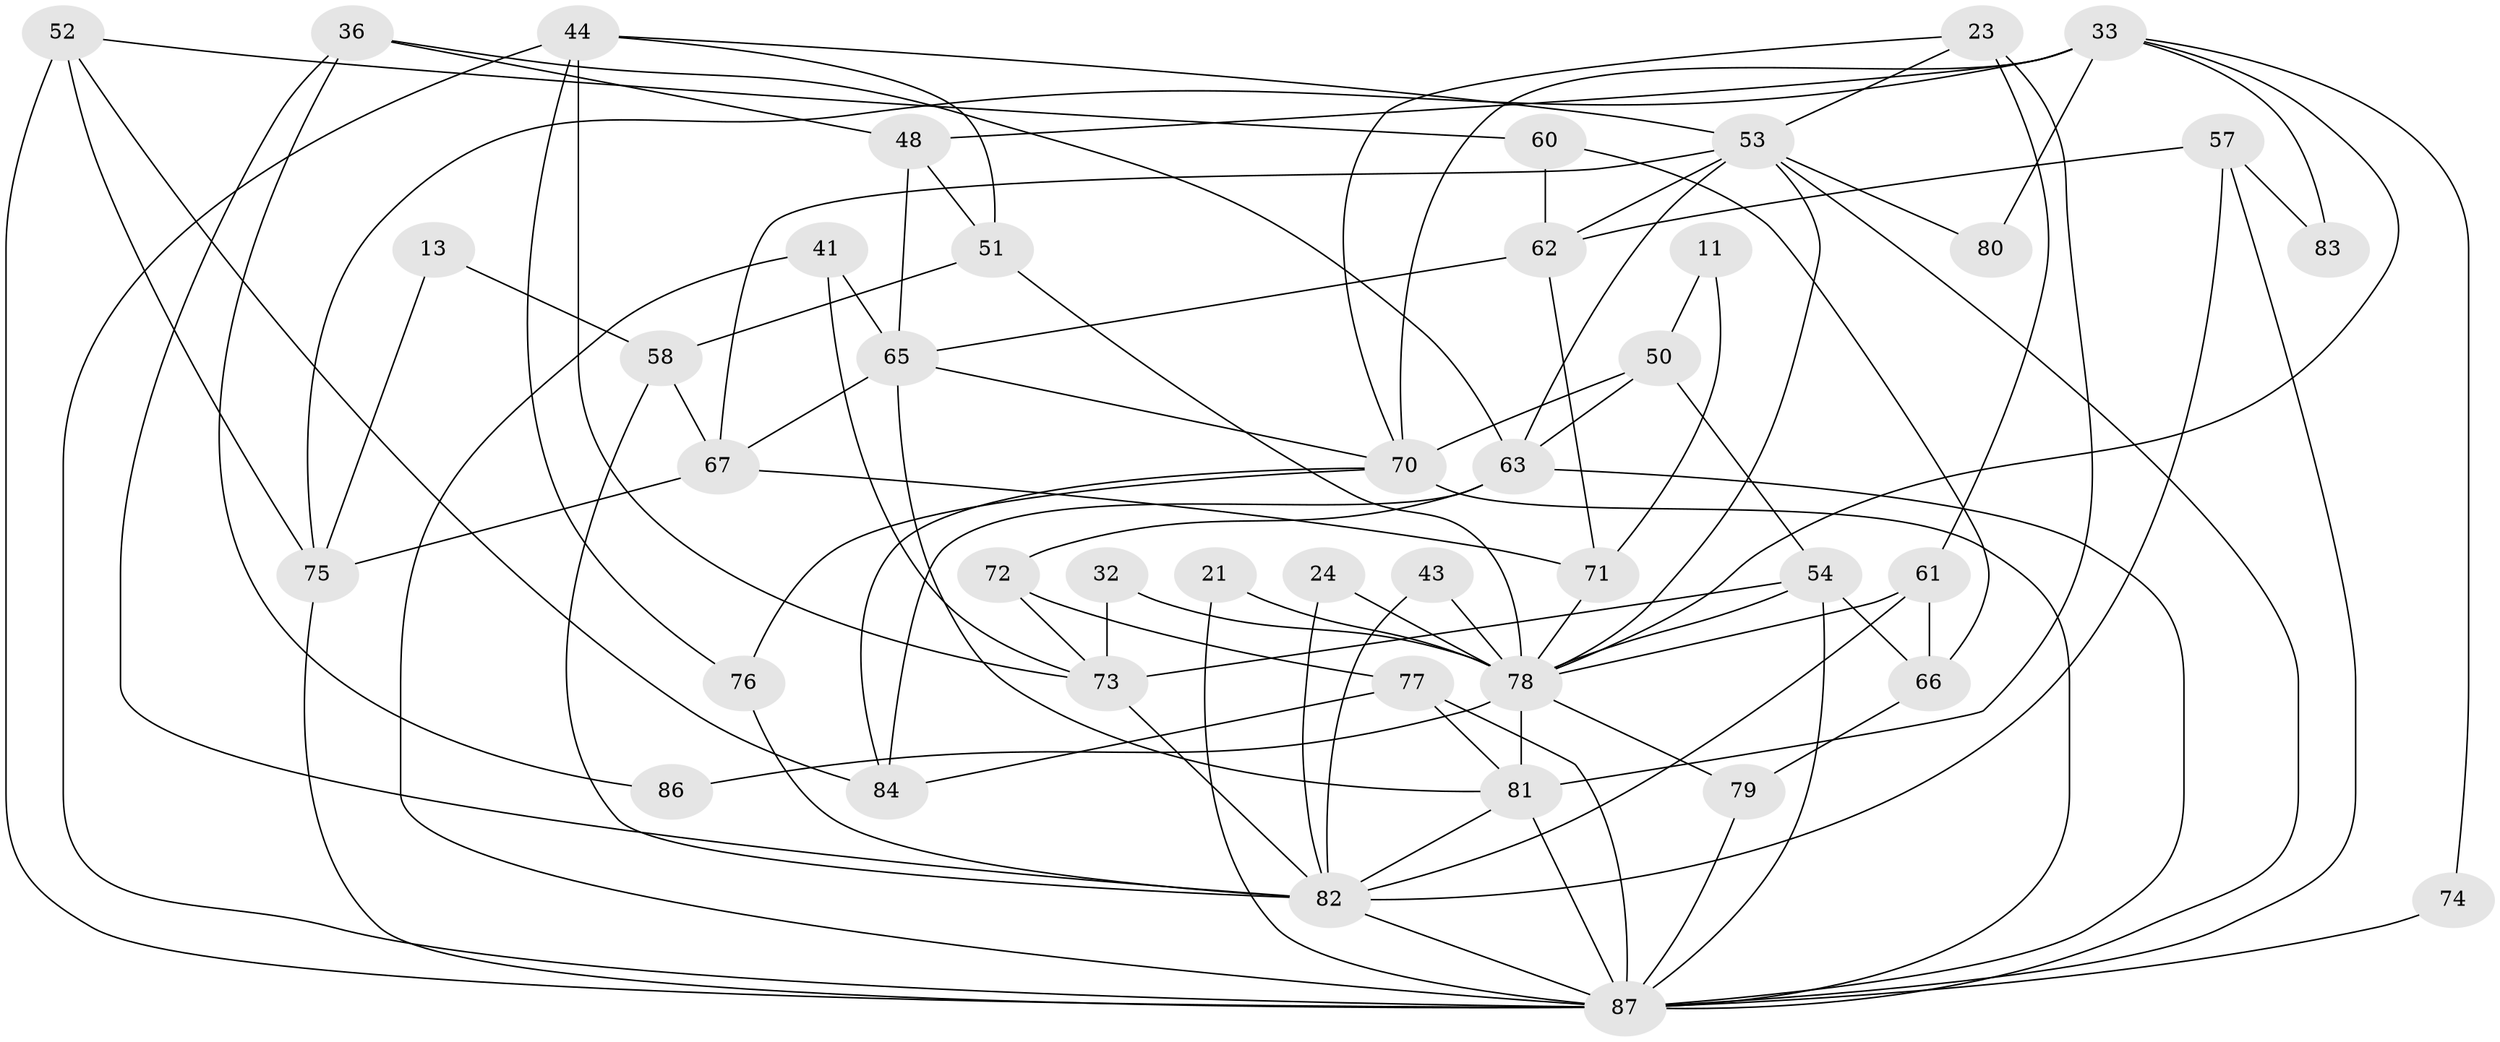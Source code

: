 // original degree distribution, {7: 0.022988505747126436, 3: 0.20689655172413793, 2: 0.13793103448275862, 6: 0.11494252873563218, 4: 0.3333333333333333, 5: 0.1839080459770115}
// Generated by graph-tools (version 1.1) at 2025/50/03/09/25 04:50:48]
// undirected, 43 vertices, 98 edges
graph export_dot {
graph [start="1"]
  node [color=gray90,style=filled];
  11;
  13;
  21 [super="+6"];
  23;
  24;
  32;
  33 [super="+1"];
  36;
  41;
  43;
  44;
  48;
  50;
  51;
  52 [super="+38"];
  53 [super="+8"];
  54 [super="+9"];
  57 [super="+39"];
  58;
  60 [super="+59"];
  61 [super="+14"];
  62 [super="+16"];
  63 [super="+35"];
  65 [super="+56"];
  66 [super="+40"];
  67;
  70 [super="+2+27+30"];
  71;
  72;
  73 [super="+49"];
  74;
  75 [super="+47"];
  76;
  77 [super="+15"];
  78 [super="+12+28+42+64"];
  79;
  80;
  81 [super="+68"];
  82 [super="+45+46"];
  83;
  84;
  86;
  87 [super="+18+37+69+85"];
  11 -- 71;
  11 -- 50;
  13 -- 75;
  13 -- 58;
  21 -- 87 [weight=2];
  21 -- 78 [weight=2];
  23 -- 53;
  23 -- 61;
  23 -- 70;
  23 -- 81;
  24 -- 78;
  24 -- 82;
  32 -- 73;
  32 -- 78;
  33 -- 83 [weight=2];
  33 -- 74;
  33 -- 48;
  33 -- 80;
  33 -- 78 [weight=2];
  33 -- 75;
  33 -- 70 [weight=2];
  36 -- 63;
  36 -- 48;
  36 -- 86;
  36 -- 82;
  41 -- 65;
  41 -- 73;
  41 -- 87;
  43 -- 82;
  43 -- 78;
  44 -- 51;
  44 -- 76;
  44 -- 53;
  44 -- 73;
  44 -- 87;
  48 -- 51;
  48 -- 65;
  50 -- 54;
  50 -- 63;
  50 -- 70;
  51 -- 58;
  51 -- 78;
  52 -- 75 [weight=2];
  52 -- 84;
  52 -- 60;
  52 -- 87;
  53 -- 80;
  53 -- 67;
  53 -- 62;
  53 -- 63;
  53 -- 78;
  53 -- 87;
  54 -- 78 [weight=2];
  54 -- 87;
  54 -- 73;
  54 -- 66;
  57 -- 87;
  57 -- 83 [weight=2];
  57 -- 82 [weight=2];
  57 -- 62;
  58 -- 67;
  58 -- 82;
  60 -- 62 [weight=2];
  60 -- 66 [weight=2];
  61 -- 82 [weight=2];
  61 -- 66;
  61 -- 78;
  62 -- 65 [weight=2];
  62 -- 71;
  63 -- 84;
  63 -- 87 [weight=3];
  63 -- 72;
  65 -- 67;
  65 -- 81 [weight=2];
  65 -- 70;
  66 -- 79;
  67 -- 71;
  67 -- 75;
  70 -- 76;
  70 -- 87 [weight=3];
  70 -- 84;
  71 -- 78;
  72 -- 77 [weight=2];
  72 -- 73 [weight=2];
  73 -- 82 [weight=3];
  74 -- 87;
  75 -- 87 [weight=3];
  76 -- 82 [weight=2];
  77 -- 87;
  77 -- 84;
  77 -- 81;
  78 -- 81 [weight=5];
  78 -- 86;
  78 -- 79;
  79 -- 87;
  81 -- 87;
  81 -- 82;
  82 -- 87 [weight=3];
}
